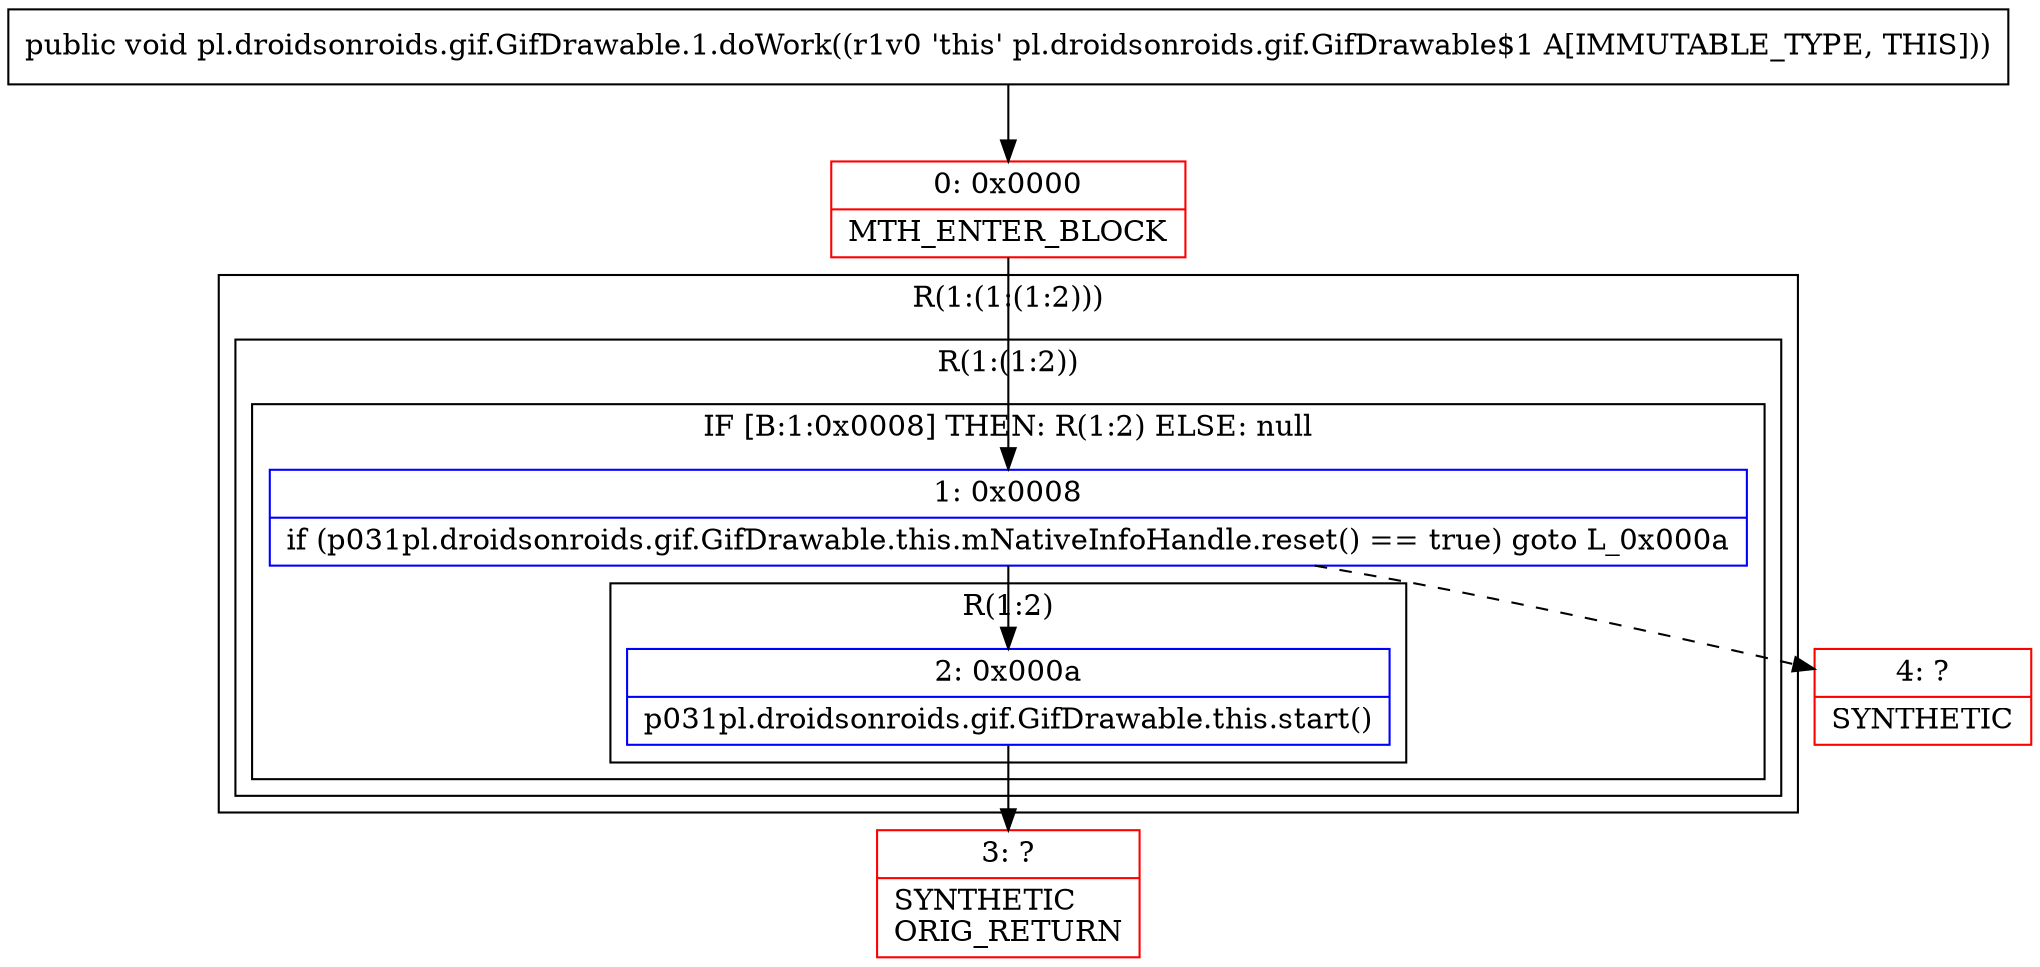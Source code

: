 digraph "CFG forpl.droidsonroids.gif.GifDrawable.1.doWork()V" {
subgraph cluster_Region_1364327266 {
label = "R(1:(1:(1:2)))";
node [shape=record,color=blue];
subgraph cluster_Region_1827052498 {
label = "R(1:(1:2))";
node [shape=record,color=blue];
subgraph cluster_IfRegion_626570942 {
label = "IF [B:1:0x0008] THEN: R(1:2) ELSE: null";
node [shape=record,color=blue];
Node_1 [shape=record,label="{1\:\ 0x0008|if (p031pl.droidsonroids.gif.GifDrawable.this.mNativeInfoHandle.reset() == true) goto L_0x000a\l}"];
subgraph cluster_Region_502158929 {
label = "R(1:2)";
node [shape=record,color=blue];
Node_2 [shape=record,label="{2\:\ 0x000a|p031pl.droidsonroids.gif.GifDrawable.this.start()\l}"];
}
}
}
}
Node_0 [shape=record,color=red,label="{0\:\ 0x0000|MTH_ENTER_BLOCK\l}"];
Node_3 [shape=record,color=red,label="{3\:\ ?|SYNTHETIC\lORIG_RETURN\l}"];
Node_4 [shape=record,color=red,label="{4\:\ ?|SYNTHETIC\l}"];
MethodNode[shape=record,label="{public void pl.droidsonroids.gif.GifDrawable.1.doWork((r1v0 'this' pl.droidsonroids.gif.GifDrawable$1 A[IMMUTABLE_TYPE, THIS])) }"];
MethodNode -> Node_0;
Node_1 -> Node_2;
Node_1 -> Node_4[style=dashed];
Node_2 -> Node_3;
Node_0 -> Node_1;
}

